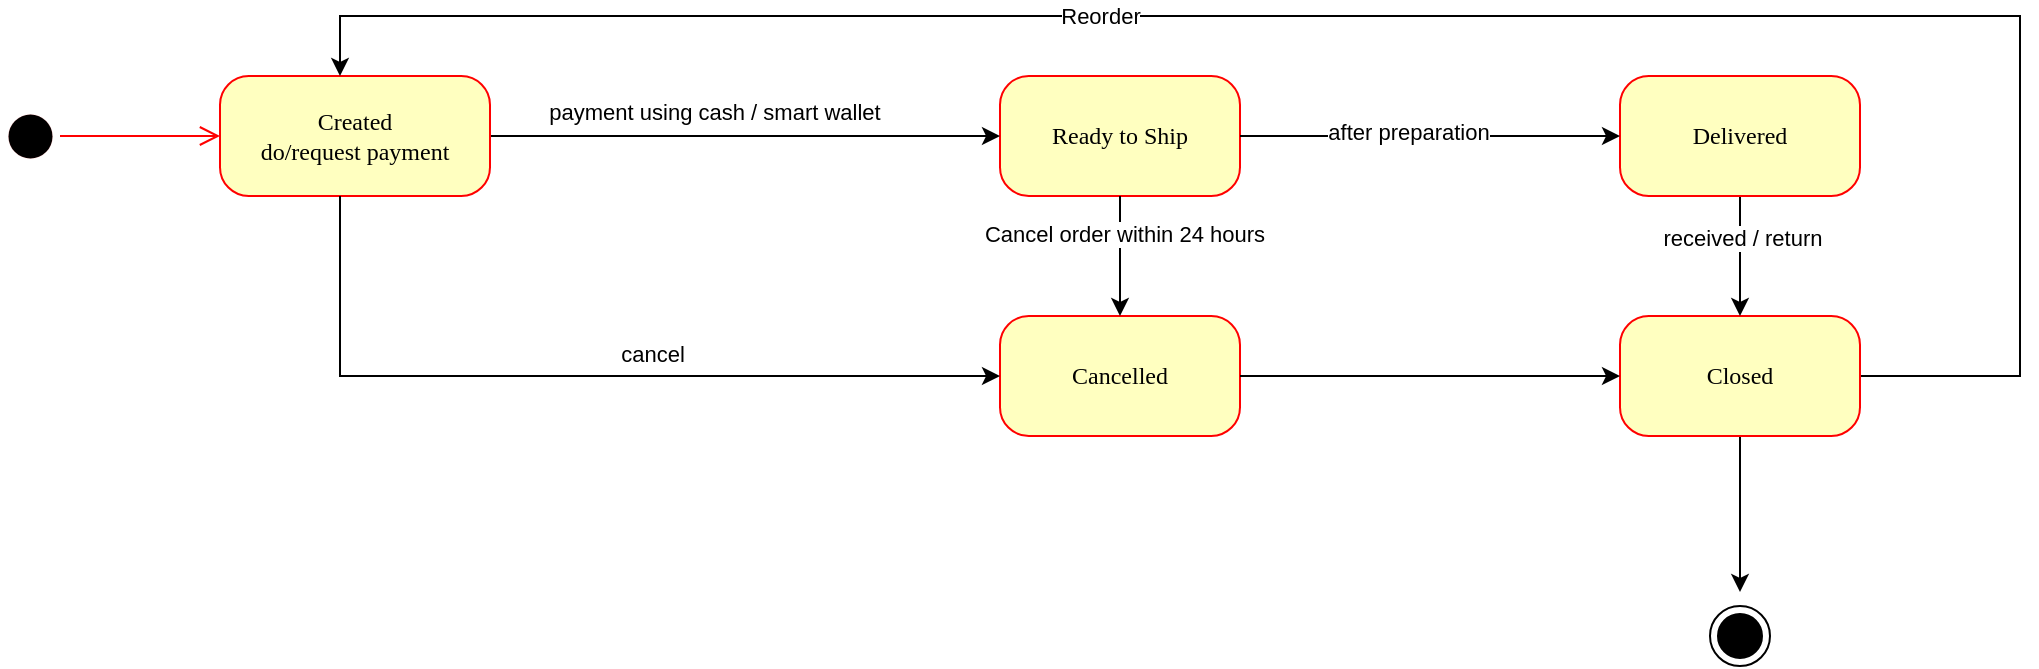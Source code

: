 <mxfile version="21.1.2" type="device">
  <diagram name="Page-1" id="58cdce13-f638-feb5-8d6f-7d28b1aa9fa0">
    <mxGraphModel dx="1219" dy="713" grid="1" gridSize="10" guides="1" tooltips="1" connect="1" arrows="1" fold="1" page="1" pageScale="1" pageWidth="1100" pageHeight="400" background="none" math="0" shadow="0">
      <root>
        <mxCell id="0" />
        <mxCell id="1" parent="0" />
        <mxCell id="382b91b5511bd0f7-1" value="" style="ellipse;html=1;shape=startState;fillColor=#000000;strokeColor=#ff0000;rounded=1;shadow=0;comic=0;labelBackgroundColor=none;fontFamily=Verdana;fontSize=12;fontColor=#000000;align=center;direction=south;strokeWidth=0;" parent="1" vertex="1">
          <mxGeometry x="45" y="83" width="30" height="30" as="geometry" />
        </mxCell>
        <mxCell id="382b91b5511bd0f7-5" value="Ready to Ship" style="rounded=1;whiteSpace=wrap;html=1;arcSize=24;fillColor=#ffffc0;strokeColor=#ff0000;shadow=0;comic=0;labelBackgroundColor=none;fontFamily=Verdana;fontSize=12;fontColor=#000000;align=center;" parent="1" vertex="1">
          <mxGeometry x="545" y="68" width="120" height="60" as="geometry" />
        </mxCell>
        <mxCell id="t103a-GA2o4W8WkqGs-Z-3" style="edgeStyle=orthogonalEdgeStyle;rounded=0;orthogonalLoop=1;jettySize=auto;html=1;" edge="1" parent="1" source="382b91b5511bd0f7-6" target="382b91b5511bd0f7-5">
          <mxGeometry relative="1" as="geometry" />
        </mxCell>
        <mxCell id="t103a-GA2o4W8WkqGs-Z-4" value="payment using cash / smart wallet" style="edgeLabel;html=1;align=center;verticalAlign=middle;resizable=0;points=[];" vertex="1" connectable="0" parent="t103a-GA2o4W8WkqGs-Z-3">
          <mxGeometry x="-0.124" y="-1" relative="1" as="geometry">
            <mxPoint y="-13" as="offset" />
          </mxGeometry>
        </mxCell>
        <mxCell id="382b91b5511bd0f7-6" value="Created&lt;br&gt;do/request payment" style="rounded=1;whiteSpace=wrap;html=1;arcSize=24;fillColor=#ffffc0;strokeColor=#ff0000;shadow=0;comic=0;labelBackgroundColor=none;fontFamily=Verdana;fontSize=12;fontColor=#000000;align=center;" parent="1" vertex="1">
          <mxGeometry x="155" y="68" width="135" height="60" as="geometry" />
        </mxCell>
        <mxCell id="382b91b5511bd0f7-9" value="Cancelled" style="rounded=1;whiteSpace=wrap;html=1;arcSize=24;fillColor=#ffffc0;strokeColor=#ff0000;shadow=0;comic=0;labelBackgroundColor=none;fontFamily=Verdana;fontSize=12;fontColor=#000000;align=center;" parent="1" vertex="1">
          <mxGeometry x="545" y="188" width="120" height="60" as="geometry" />
        </mxCell>
        <mxCell id="t103a-GA2o4W8WkqGs-Z-16" style="edgeStyle=orthogonalEdgeStyle;rounded=0;orthogonalLoop=1;jettySize=auto;html=1;" edge="1" parent="1" source="382b91b5511bd0f7-5" target="382b91b5511bd0f7-9">
          <mxGeometry relative="1" as="geometry" />
        </mxCell>
        <mxCell id="t103a-GA2o4W8WkqGs-Z-17" value="Cancel order within 24 hours" style="edgeLabel;html=1;align=center;verticalAlign=middle;resizable=0;points=[];" vertex="1" connectable="0" parent="t103a-GA2o4W8WkqGs-Z-16">
          <mxGeometry x="-0.363" y="2" relative="1" as="geometry">
            <mxPoint as="offset" />
          </mxGeometry>
        </mxCell>
        <mxCell id="t103a-GA2o4W8WkqGs-Z-6" style="edgeStyle=orthogonalEdgeStyle;rounded=0;orthogonalLoop=1;jettySize=auto;html=1;entryX=0;entryY=0.5;entryDx=0;entryDy=0;" edge="1" parent="1" source="382b91b5511bd0f7-6" target="382b91b5511bd0f7-9">
          <mxGeometry relative="1" as="geometry">
            <Array as="points">
              <mxPoint x="215" y="218" />
            </Array>
          </mxGeometry>
        </mxCell>
        <mxCell id="t103a-GA2o4W8WkqGs-Z-7" value="cancel" style="edgeLabel;html=1;align=center;verticalAlign=middle;resizable=0;points=[];" vertex="1" connectable="0" parent="t103a-GA2o4W8WkqGs-Z-6">
          <mxGeometry x="0.169" y="-3" relative="1" as="geometry">
            <mxPoint y="-14" as="offset" />
          </mxGeometry>
        </mxCell>
        <mxCell id="t103a-GA2o4W8WkqGs-Z-22" style="edgeStyle=orthogonalEdgeStyle;rounded=0;orthogonalLoop=1;jettySize=auto;html=1;entryX=0;entryY=0.5;entryDx=0;entryDy=0;" edge="1" parent="1" source="382b91b5511bd0f7-10">
          <mxGeometry relative="1" as="geometry">
            <mxPoint x="915" y="326" as="targetPoint" />
          </mxGeometry>
        </mxCell>
        <mxCell id="t103a-GA2o4W8WkqGs-Z-28" style="edgeStyle=orthogonalEdgeStyle;rounded=0;orthogonalLoop=1;jettySize=auto;html=1;" edge="1" parent="1" source="382b91b5511bd0f7-10" target="382b91b5511bd0f7-6">
          <mxGeometry relative="1" as="geometry">
            <Array as="points">
              <mxPoint x="1055" y="218" />
              <mxPoint x="1055" y="38" />
              <mxPoint x="215" y="38" />
            </Array>
          </mxGeometry>
        </mxCell>
        <mxCell id="t103a-GA2o4W8WkqGs-Z-29" value="Reorder" style="edgeLabel;html=1;align=center;verticalAlign=middle;resizable=0;points=[];" vertex="1" connectable="0" parent="t103a-GA2o4W8WkqGs-Z-28">
          <mxGeometry x="0.274" y="3" relative="1" as="geometry">
            <mxPoint y="-3" as="offset" />
          </mxGeometry>
        </mxCell>
        <mxCell id="382b91b5511bd0f7-10" value="Closed" style="rounded=1;whiteSpace=wrap;html=1;arcSize=24;fillColor=#ffffc0;strokeColor=#ff0000;shadow=0;comic=0;labelBackgroundColor=none;fontFamily=Verdana;fontSize=12;fontColor=#000000;align=center;" parent="1" vertex="1">
          <mxGeometry x="855" y="188" width="120" height="60" as="geometry" />
        </mxCell>
        <mxCell id="t103a-GA2o4W8WkqGs-Z-12" style="edgeStyle=orthogonalEdgeStyle;rounded=0;orthogonalLoop=1;jettySize=auto;html=1;entryX=0;entryY=0.5;entryDx=0;entryDy=0;" edge="1" parent="1" source="382b91b5511bd0f7-9" target="382b91b5511bd0f7-10">
          <mxGeometry relative="1" as="geometry" />
        </mxCell>
        <mxCell id="2a3bc250acf0617d-9" style="edgeStyle=orthogonalEdgeStyle;html=1;labelBackgroundColor=none;endArrow=open;endSize=8;strokeColor=#ff0000;fontFamily=Verdana;fontSize=12;align=left;" parent="1" source="382b91b5511bd0f7-1" target="382b91b5511bd0f7-6" edge="1">
          <mxGeometry relative="1" as="geometry" />
        </mxCell>
        <mxCell id="t103a-GA2o4W8WkqGs-Z-10" style="edgeStyle=orthogonalEdgeStyle;rounded=0;orthogonalLoop=1;jettySize=auto;html=1;" edge="1" parent="1" source="t103a-GA2o4W8WkqGs-Z-2" target="382b91b5511bd0f7-10">
          <mxGeometry relative="1" as="geometry" />
        </mxCell>
        <mxCell id="t103a-GA2o4W8WkqGs-Z-11" value="received / return" style="edgeLabel;html=1;align=center;verticalAlign=middle;resizable=0;points=[];" vertex="1" connectable="0" parent="t103a-GA2o4W8WkqGs-Z-10">
          <mxGeometry x="-0.307" y="1" relative="1" as="geometry">
            <mxPoint as="offset" />
          </mxGeometry>
        </mxCell>
        <mxCell id="t103a-GA2o4W8WkqGs-Z-2" value="Delivered" style="rounded=1;whiteSpace=wrap;html=1;arcSize=24;fillColor=#ffffc0;strokeColor=#ff0000;shadow=0;comic=0;labelBackgroundColor=none;fontFamily=Verdana;fontSize=12;fontColor=#000000;align=center;" vertex="1" parent="1">
          <mxGeometry x="855" y="68" width="120" height="60" as="geometry" />
        </mxCell>
        <mxCell id="t103a-GA2o4W8WkqGs-Z-8" style="edgeStyle=orthogonalEdgeStyle;rounded=0;orthogonalLoop=1;jettySize=auto;html=1;entryX=0;entryY=0.5;entryDx=0;entryDy=0;" edge="1" parent="1" source="382b91b5511bd0f7-5" target="t103a-GA2o4W8WkqGs-Z-2">
          <mxGeometry relative="1" as="geometry" />
        </mxCell>
        <mxCell id="t103a-GA2o4W8WkqGs-Z-30" value="after preparation" style="edgeLabel;html=1;align=center;verticalAlign=middle;resizable=0;points=[];" vertex="1" connectable="0" parent="t103a-GA2o4W8WkqGs-Z-8">
          <mxGeometry x="-0.201" relative="1" as="geometry">
            <mxPoint x="8" y="-2" as="offset" />
          </mxGeometry>
        </mxCell>
        <mxCell id="t103a-GA2o4W8WkqGs-Z-24" value="" style="ellipse;html=1;shape=endState;fillColor=strokeColor;" vertex="1" parent="1">
          <mxGeometry x="900" y="333" width="30" height="30" as="geometry" />
        </mxCell>
      </root>
    </mxGraphModel>
  </diagram>
</mxfile>
